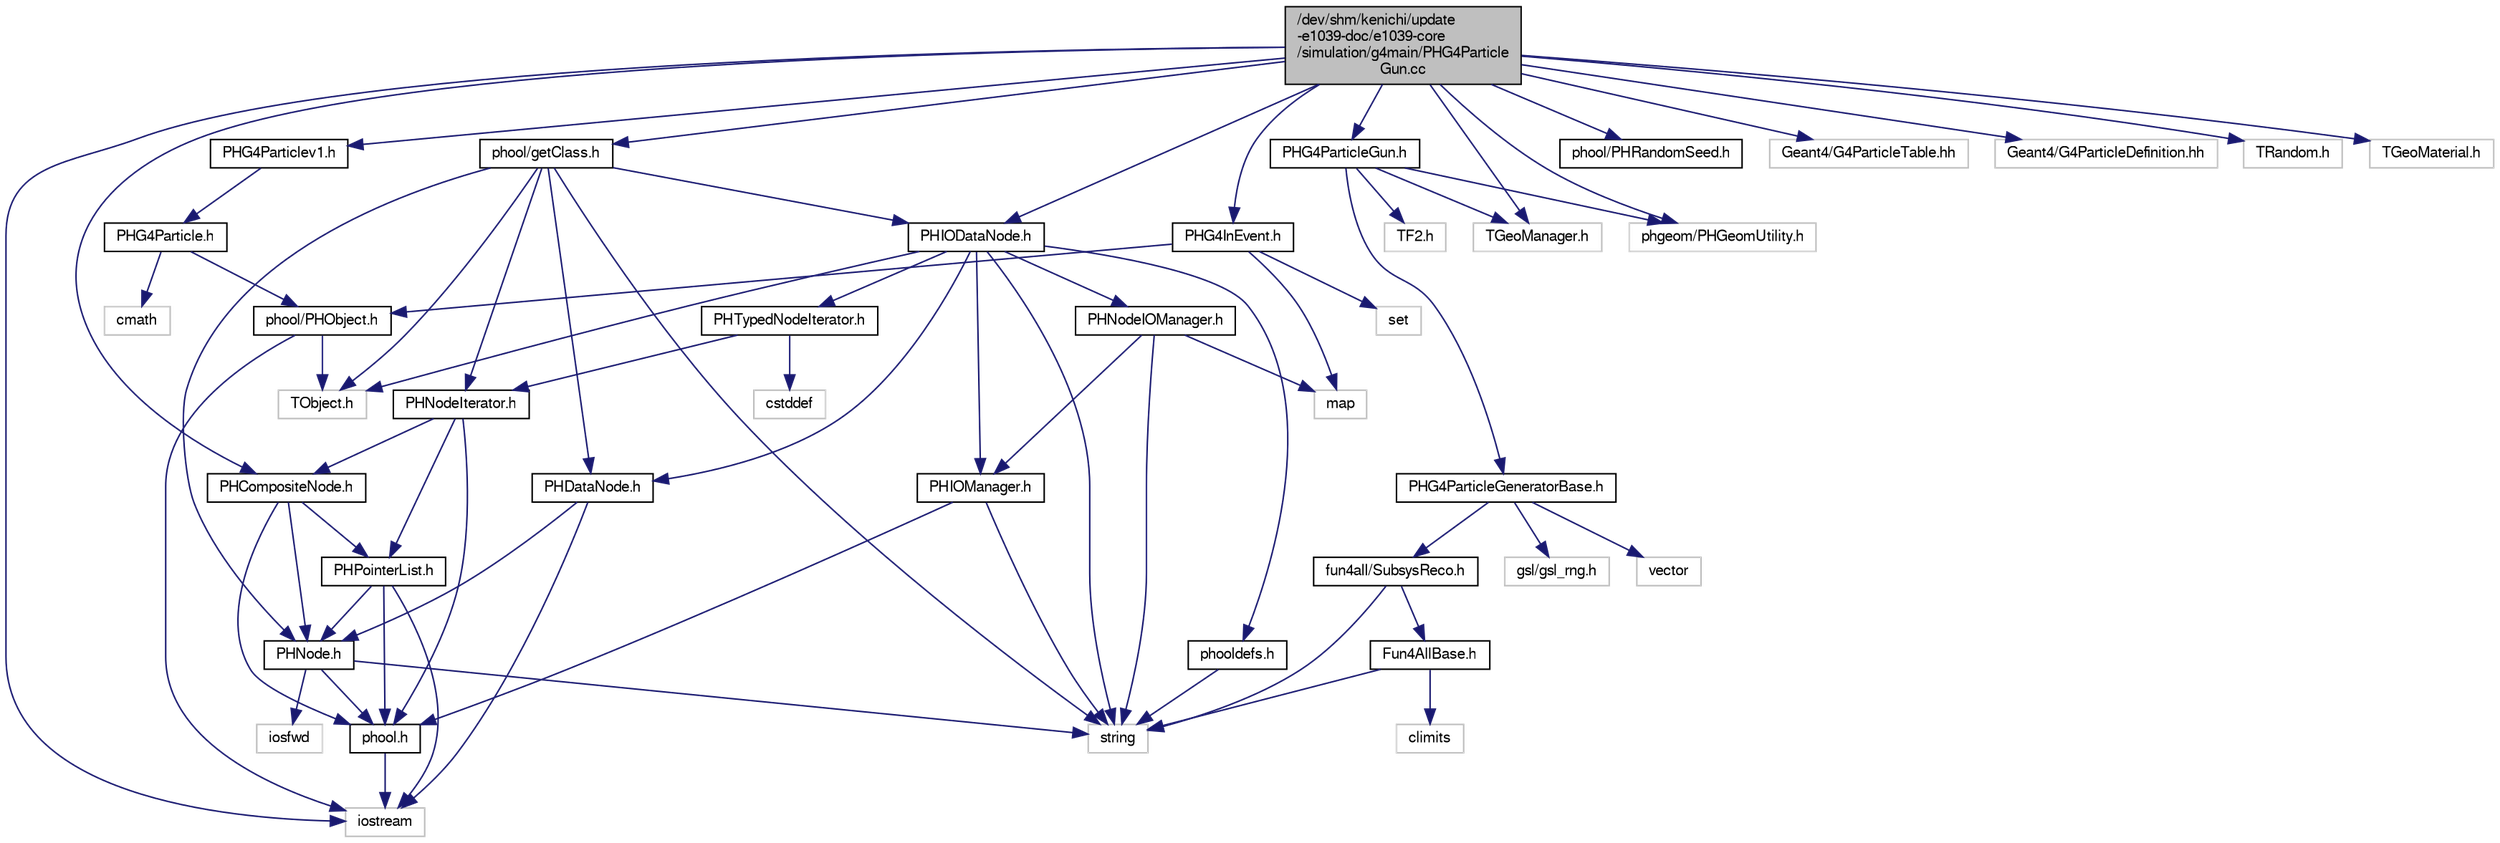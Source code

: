 digraph "/dev/shm/kenichi/update-e1039-doc/e1039-core/simulation/g4main/PHG4ParticleGun.cc"
{
  bgcolor="transparent";
  edge [fontname="FreeSans",fontsize="10",labelfontname="FreeSans",labelfontsize="10"];
  node [fontname="FreeSans",fontsize="10",shape=record];
  Node1 [label="/dev/shm/kenichi/update\l-e1039-doc/e1039-core\l/simulation/g4main/PHG4Particle\lGun.cc",height=0.2,width=0.4,color="black", fillcolor="grey75", style="filled" fontcolor="black"];
  Node1 -> Node2 [color="midnightblue",fontsize="10",style="solid",fontname="FreeSans"];
  Node2 [label="PHG4ParticleGun.h",height=0.2,width=0.4,color="black",URL="$de/d65/PHG4ParticleGun_8h.html"];
  Node2 -> Node3 [color="midnightblue",fontsize="10",style="solid",fontname="FreeSans"];
  Node3 [label="PHG4ParticleGeneratorBase.h",height=0.2,width=0.4,color="black",URL="$d8/d9f/PHG4ParticleGeneratorBase_8h.html"];
  Node3 -> Node4 [color="midnightblue",fontsize="10",style="solid",fontname="FreeSans"];
  Node4 [label="fun4all/SubsysReco.h",height=0.2,width=0.4,color="black",URL="$d5/dc2/SubsysReco_8h.html"];
  Node4 -> Node5 [color="midnightblue",fontsize="10",style="solid",fontname="FreeSans"];
  Node5 [label="Fun4AllBase.h",height=0.2,width=0.4,color="black",URL="$d2/de7/Fun4AllBase_8h.html"];
  Node5 -> Node6 [color="midnightblue",fontsize="10",style="solid",fontname="FreeSans"];
  Node6 [label="string",height=0.2,width=0.4,color="grey75"];
  Node5 -> Node7 [color="midnightblue",fontsize="10",style="solid",fontname="FreeSans"];
  Node7 [label="climits",height=0.2,width=0.4,color="grey75"];
  Node4 -> Node6 [color="midnightblue",fontsize="10",style="solid",fontname="FreeSans"];
  Node3 -> Node8 [color="midnightblue",fontsize="10",style="solid",fontname="FreeSans"];
  Node8 [label="gsl/gsl_rng.h",height=0.2,width=0.4,color="grey75"];
  Node3 -> Node9 [color="midnightblue",fontsize="10",style="solid",fontname="FreeSans"];
  Node9 [label="vector",height=0.2,width=0.4,color="grey75"];
  Node2 -> Node10 [color="midnightblue",fontsize="10",style="solid",fontname="FreeSans"];
  Node10 [label="TF2.h",height=0.2,width=0.4,color="grey75"];
  Node2 -> Node11 [color="midnightblue",fontsize="10",style="solid",fontname="FreeSans"];
  Node11 [label="TGeoManager.h",height=0.2,width=0.4,color="grey75"];
  Node2 -> Node12 [color="midnightblue",fontsize="10",style="solid",fontname="FreeSans"];
  Node12 [label="phgeom/PHGeomUtility.h",height=0.2,width=0.4,color="grey75"];
  Node1 -> Node13 [color="midnightblue",fontsize="10",style="solid",fontname="FreeSans"];
  Node13 [label="PHG4Particlev1.h",height=0.2,width=0.4,color="black",URL="$d8/d39/PHG4Particlev1_8h.html"];
  Node13 -> Node14 [color="midnightblue",fontsize="10",style="solid",fontname="FreeSans"];
  Node14 [label="PHG4Particle.h",height=0.2,width=0.4,color="black",URL="$dd/d05/PHG4Particle_8h.html"];
  Node14 -> Node15 [color="midnightblue",fontsize="10",style="solid",fontname="FreeSans"];
  Node15 [label="phool/PHObject.h",height=0.2,width=0.4,color="black",URL="$df/d32/PHObject_8h.html"];
  Node15 -> Node16 [color="midnightblue",fontsize="10",style="solid",fontname="FreeSans"];
  Node16 [label="TObject.h",height=0.2,width=0.4,color="grey75"];
  Node15 -> Node17 [color="midnightblue",fontsize="10",style="solid",fontname="FreeSans"];
  Node17 [label="iostream",height=0.2,width=0.4,color="grey75"];
  Node14 -> Node18 [color="midnightblue",fontsize="10",style="solid",fontname="FreeSans"];
  Node18 [label="cmath",height=0.2,width=0.4,color="grey75"];
  Node1 -> Node19 [color="midnightblue",fontsize="10",style="solid",fontname="FreeSans"];
  Node19 [label="PHG4InEvent.h",height=0.2,width=0.4,color="black",URL="$df/d4f/PHG4InEvent_8h.html"];
  Node19 -> Node15 [color="midnightblue",fontsize="10",style="solid",fontname="FreeSans"];
  Node19 -> Node20 [color="midnightblue",fontsize="10",style="solid",fontname="FreeSans"];
  Node20 [label="map",height=0.2,width=0.4,color="grey75"];
  Node19 -> Node21 [color="midnightblue",fontsize="10",style="solid",fontname="FreeSans"];
  Node21 [label="set",height=0.2,width=0.4,color="grey75"];
  Node1 -> Node22 [color="midnightblue",fontsize="10",style="solid",fontname="FreeSans"];
  Node22 [label="phool/getClass.h",height=0.2,width=0.4,color="black",URL="$dd/dd4/getClass_8h.html"];
  Node22 -> Node23 [color="midnightblue",fontsize="10",style="solid",fontname="FreeSans"];
  Node23 [label="PHNodeIterator.h",height=0.2,width=0.4,color="black",URL="$d8/dfd/PHNodeIterator_8h.html"];
  Node23 -> Node24 [color="midnightblue",fontsize="10",style="solid",fontname="FreeSans"];
  Node24 [label="phool.h",height=0.2,width=0.4,color="black",URL="$d5/d6f/phool_8h.html"];
  Node24 -> Node17 [color="midnightblue",fontsize="10",style="solid",fontname="FreeSans"];
  Node23 -> Node25 [color="midnightblue",fontsize="10",style="solid",fontname="FreeSans"];
  Node25 [label="PHCompositeNode.h",height=0.2,width=0.4,color="black",URL="$d8/d30/PHCompositeNode_8h.html"];
  Node25 -> Node24 [color="midnightblue",fontsize="10",style="solid",fontname="FreeSans"];
  Node25 -> Node26 [color="midnightblue",fontsize="10",style="solid",fontname="FreeSans"];
  Node26 [label="PHNode.h",height=0.2,width=0.4,color="black",URL="$d3/d62/PHNode_8h.html"];
  Node26 -> Node24 [color="midnightblue",fontsize="10",style="solid",fontname="FreeSans"];
  Node26 -> Node27 [color="midnightblue",fontsize="10",style="solid",fontname="FreeSans"];
  Node27 [label="iosfwd",height=0.2,width=0.4,color="grey75"];
  Node26 -> Node6 [color="midnightblue",fontsize="10",style="solid",fontname="FreeSans"];
  Node25 -> Node28 [color="midnightblue",fontsize="10",style="solid",fontname="FreeSans"];
  Node28 [label="PHPointerList.h",height=0.2,width=0.4,color="black",URL="$db/dd5/PHPointerList_8h.html"];
  Node28 -> Node24 [color="midnightblue",fontsize="10",style="solid",fontname="FreeSans"];
  Node28 -> Node26 [color="midnightblue",fontsize="10",style="solid",fontname="FreeSans"];
  Node28 -> Node17 [color="midnightblue",fontsize="10",style="solid",fontname="FreeSans"];
  Node23 -> Node28 [color="midnightblue",fontsize="10",style="solid",fontname="FreeSans"];
  Node22 -> Node29 [color="midnightblue",fontsize="10",style="solid",fontname="FreeSans"];
  Node29 [label="PHIODataNode.h",height=0.2,width=0.4,color="black",URL="$d3/d79/PHIODataNode_8h.html"];
  Node29 -> Node30 [color="midnightblue",fontsize="10",style="solid",fontname="FreeSans"];
  Node30 [label="PHDataNode.h",height=0.2,width=0.4,color="black",URL="$dd/d9b/PHDataNode_8h.html"];
  Node30 -> Node26 [color="midnightblue",fontsize="10",style="solid",fontname="FreeSans"];
  Node30 -> Node17 [color="midnightblue",fontsize="10",style="solid",fontname="FreeSans"];
  Node29 -> Node31 [color="midnightblue",fontsize="10",style="solid",fontname="FreeSans"];
  Node31 [label="PHIOManager.h",height=0.2,width=0.4,color="black",URL="$d9/d53/PHIOManager_8h.html"];
  Node31 -> Node24 [color="midnightblue",fontsize="10",style="solid",fontname="FreeSans"];
  Node31 -> Node6 [color="midnightblue",fontsize="10",style="solid",fontname="FreeSans"];
  Node29 -> Node32 [color="midnightblue",fontsize="10",style="solid",fontname="FreeSans"];
  Node32 [label="PHNodeIOManager.h",height=0.2,width=0.4,color="black",URL="$dd/de7/PHNodeIOManager_8h.html"];
  Node32 -> Node31 [color="midnightblue",fontsize="10",style="solid",fontname="FreeSans"];
  Node32 -> Node6 [color="midnightblue",fontsize="10",style="solid",fontname="FreeSans"];
  Node32 -> Node20 [color="midnightblue",fontsize="10",style="solid",fontname="FreeSans"];
  Node29 -> Node33 [color="midnightblue",fontsize="10",style="solid",fontname="FreeSans"];
  Node33 [label="PHTypedNodeIterator.h",height=0.2,width=0.4,color="black",URL="$db/d17/PHTypedNodeIterator_8h.html"];
  Node33 -> Node23 [color="midnightblue",fontsize="10",style="solid",fontname="FreeSans"];
  Node33 -> Node34 [color="midnightblue",fontsize="10",style="solid",fontname="FreeSans"];
  Node34 [label="cstddef",height=0.2,width=0.4,color="grey75"];
  Node29 -> Node35 [color="midnightblue",fontsize="10",style="solid",fontname="FreeSans"];
  Node35 [label="phooldefs.h",height=0.2,width=0.4,color="black",URL="$de/da7/phooldefs_8h.html"];
  Node35 -> Node6 [color="midnightblue",fontsize="10",style="solid",fontname="FreeSans"];
  Node29 -> Node16 [color="midnightblue",fontsize="10",style="solid",fontname="FreeSans"];
  Node29 -> Node6 [color="midnightblue",fontsize="10",style="solid",fontname="FreeSans"];
  Node22 -> Node30 [color="midnightblue",fontsize="10",style="solid",fontname="FreeSans"];
  Node22 -> Node26 [color="midnightblue",fontsize="10",style="solid",fontname="FreeSans"];
  Node22 -> Node16 [color="midnightblue",fontsize="10",style="solid",fontname="FreeSans"];
  Node22 -> Node6 [color="midnightblue",fontsize="10",style="solid",fontname="FreeSans"];
  Node1 -> Node25 [color="midnightblue",fontsize="10",style="solid",fontname="FreeSans"];
  Node1 -> Node29 [color="midnightblue",fontsize="10",style="solid",fontname="FreeSans"];
  Node1 -> Node36 [color="midnightblue",fontsize="10",style="solid",fontname="FreeSans"];
  Node36 [label="phool/PHRandomSeed.h",height=0.2,width=0.4,color="black",URL="$de/dea/PHRandomSeed_8h.html"];
  Node1 -> Node37 [color="midnightblue",fontsize="10",style="solid",fontname="FreeSans"];
  Node37 [label="Geant4/G4ParticleTable.hh",height=0.2,width=0.4,color="grey75"];
  Node1 -> Node38 [color="midnightblue",fontsize="10",style="solid",fontname="FreeSans"];
  Node38 [label="Geant4/G4ParticleDefinition.hh",height=0.2,width=0.4,color="grey75"];
  Node1 -> Node39 [color="midnightblue",fontsize="10",style="solid",fontname="FreeSans"];
  Node39 [label="TRandom.h",height=0.2,width=0.4,color="grey75"];
  Node1 -> Node17 [color="midnightblue",fontsize="10",style="solid",fontname="FreeSans"];
  Node1 -> Node40 [color="midnightblue",fontsize="10",style="solid",fontname="FreeSans"];
  Node40 [label="TGeoMaterial.h",height=0.2,width=0.4,color="grey75"];
  Node1 -> Node12 [color="midnightblue",fontsize="10",style="solid",fontname="FreeSans"];
  Node1 -> Node11 [color="midnightblue",fontsize="10",style="solid",fontname="FreeSans"];
}
